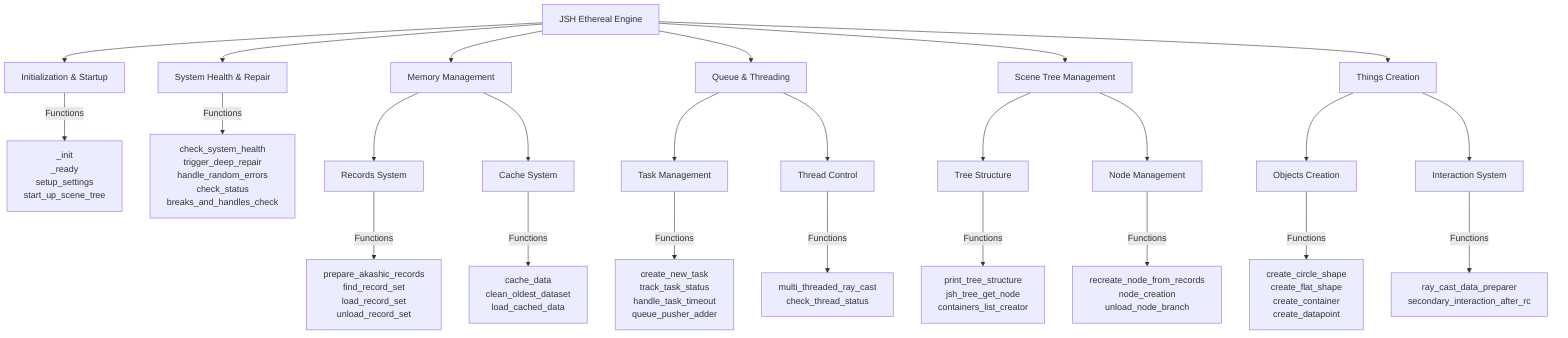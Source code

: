 graph TD
    Main[JSH Ethereal Engine] --> Init[Initialization & Startup]
    Main --> Health[System Health & Repair]
    Main --> Memory[Memory Management]
    Main --> Queue[Queue & Threading]
    Main --> Tree[Scene Tree Management]
    Main --> Creation[Things Creation]

    Init --> |Functions| IF[_init<br/>_ready<br/>setup_settings<br/>start_up_scene_tree]
    
    Health --> |Functions| HF[check_system_health<br/>trigger_deep_repair<br/>handle_random_errors<br/>check_status<br/>breaks_and_handles_check]
    
    Memory --> Records[Records System]
    Memory --> Cache[Cache System]
    Records --> |Functions| RF[prepare_akashic_records<br/>find_record_set<br/>load_record_set<br/>unload_record_set]
    Cache --> |Functions| CF[cache_data<br/>clean_oldest_dataset<br/>load_cached_data]
    
    Queue --> Tasks[Task Management]
    Queue --> Threads[Thread Control]
    Tasks --> |Functions| TF[create_new_task<br/>track_task_status<br/>handle_task_timeout<br/>queue_pusher_adder]
    Threads --> |Functions| ThF[multi_threaded_ray_cast<br/>check_thread_status]
    
    Tree --> Structure[Tree Structure]
    Tree --> Nodes[Node Management]
    Structure --> |Functions| SF[print_tree_structure<br/>jsh_tree_get_node<br/>containers_list_creator]
    Nodes --> |Functions| NF[recreate_node_from_records<br/>node_creation<br/>unload_node_branch]

    Creation --> Objects[Objects Creation]
    Creation --> Interactions[Interaction System]
    Objects --> |Functions| OF[create_circle_shape<br/>create_flat_shape<br/>create_container<br/>create_datapoint]
    Interactions --> |Functions| InF[ray_cast_data_preparer<br/>secondary_interaction_after_rc]